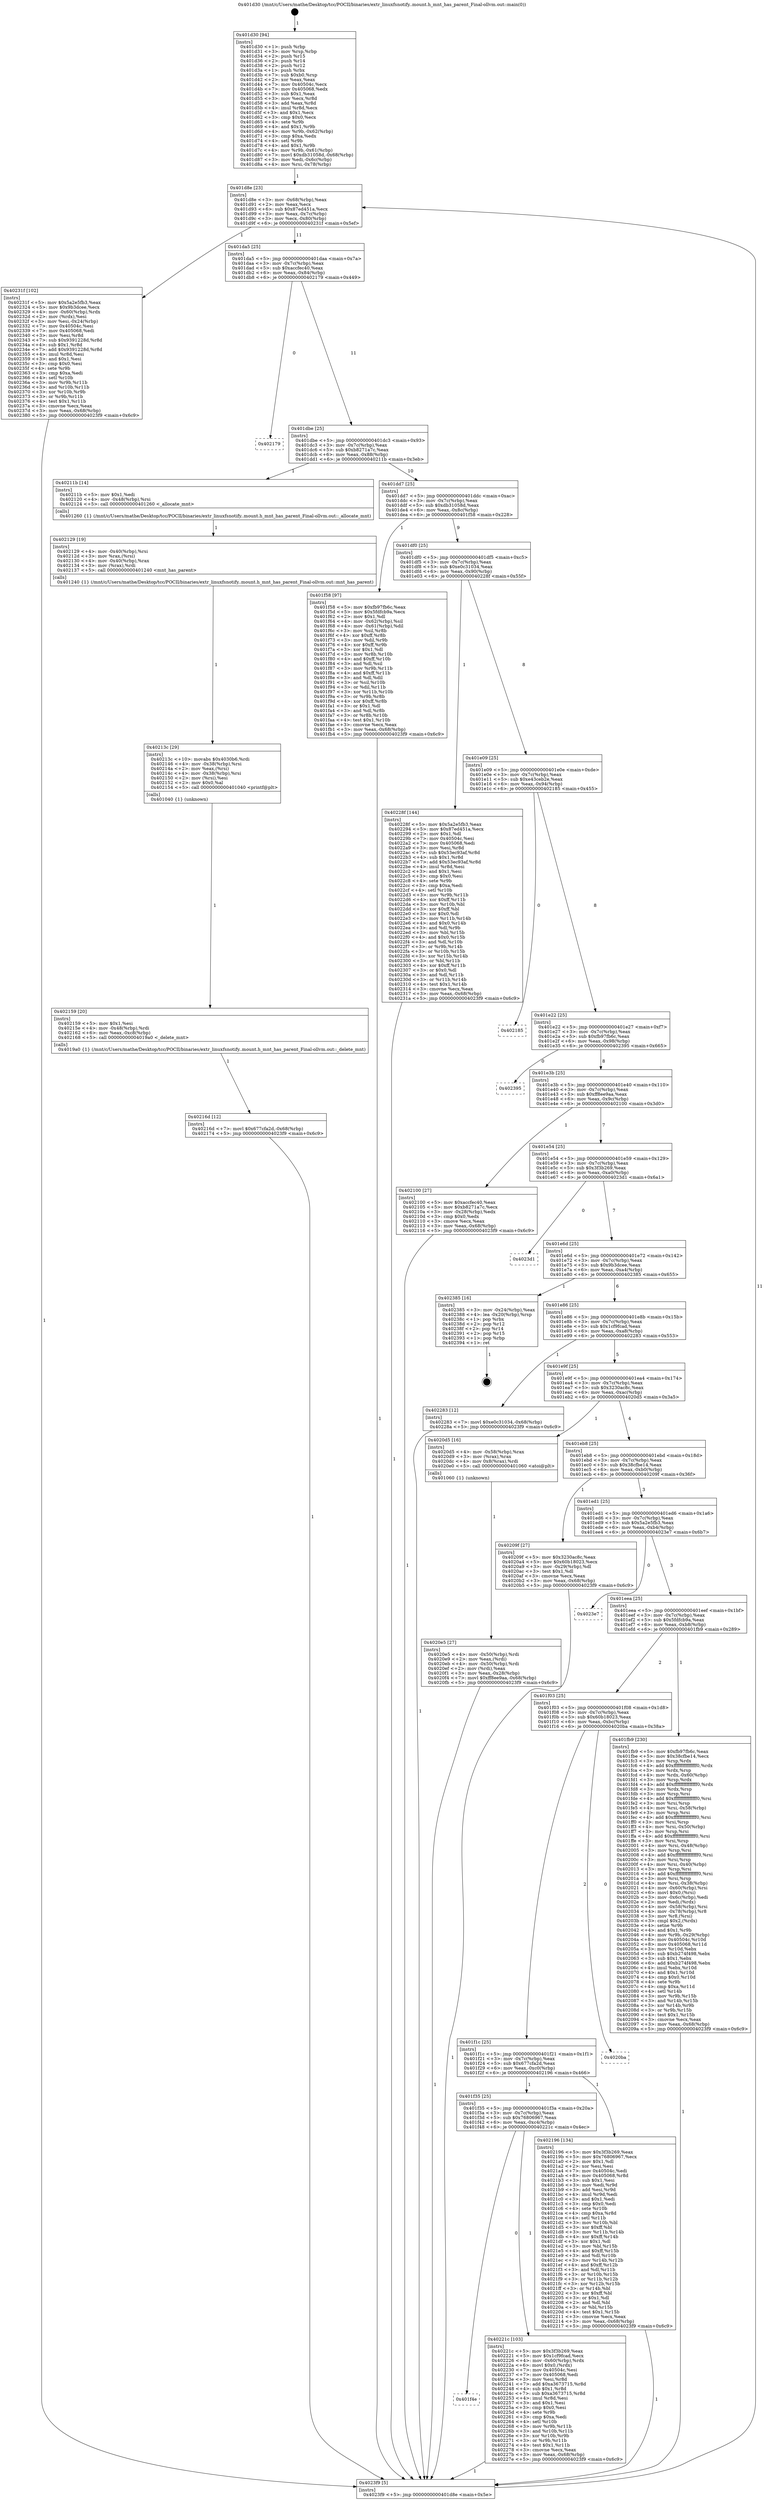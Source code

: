 digraph "0x401d30" {
  label = "0x401d30 (/mnt/c/Users/mathe/Desktop/tcc/POCII/binaries/extr_linuxfsnotify..mount.h_mnt_has_parent_Final-ollvm.out::main(0))"
  labelloc = "t"
  node[shape=record]

  Entry [label="",width=0.3,height=0.3,shape=circle,fillcolor=black,style=filled]
  "0x401d8e" [label="{
     0x401d8e [23]\l
     | [instrs]\l
     &nbsp;&nbsp;0x401d8e \<+3\>: mov -0x68(%rbp),%eax\l
     &nbsp;&nbsp;0x401d91 \<+2\>: mov %eax,%ecx\l
     &nbsp;&nbsp;0x401d93 \<+6\>: sub $0x87ed451a,%ecx\l
     &nbsp;&nbsp;0x401d99 \<+3\>: mov %eax,-0x7c(%rbp)\l
     &nbsp;&nbsp;0x401d9c \<+3\>: mov %ecx,-0x80(%rbp)\l
     &nbsp;&nbsp;0x401d9f \<+6\>: je 000000000040231f \<main+0x5ef\>\l
  }"]
  "0x40231f" [label="{
     0x40231f [102]\l
     | [instrs]\l
     &nbsp;&nbsp;0x40231f \<+5\>: mov $0x5a2e5fb3,%eax\l
     &nbsp;&nbsp;0x402324 \<+5\>: mov $0x9b3dcee,%ecx\l
     &nbsp;&nbsp;0x402329 \<+4\>: mov -0x60(%rbp),%rdx\l
     &nbsp;&nbsp;0x40232d \<+2\>: mov (%rdx),%esi\l
     &nbsp;&nbsp;0x40232f \<+3\>: mov %esi,-0x24(%rbp)\l
     &nbsp;&nbsp;0x402332 \<+7\>: mov 0x40504c,%esi\l
     &nbsp;&nbsp;0x402339 \<+7\>: mov 0x405068,%edi\l
     &nbsp;&nbsp;0x402340 \<+3\>: mov %esi,%r8d\l
     &nbsp;&nbsp;0x402343 \<+7\>: sub $0x9391228d,%r8d\l
     &nbsp;&nbsp;0x40234a \<+4\>: sub $0x1,%r8d\l
     &nbsp;&nbsp;0x40234e \<+7\>: add $0x9391228d,%r8d\l
     &nbsp;&nbsp;0x402355 \<+4\>: imul %r8d,%esi\l
     &nbsp;&nbsp;0x402359 \<+3\>: and $0x1,%esi\l
     &nbsp;&nbsp;0x40235c \<+3\>: cmp $0x0,%esi\l
     &nbsp;&nbsp;0x40235f \<+4\>: sete %r9b\l
     &nbsp;&nbsp;0x402363 \<+3\>: cmp $0xa,%edi\l
     &nbsp;&nbsp;0x402366 \<+4\>: setl %r10b\l
     &nbsp;&nbsp;0x40236a \<+3\>: mov %r9b,%r11b\l
     &nbsp;&nbsp;0x40236d \<+3\>: and %r10b,%r11b\l
     &nbsp;&nbsp;0x402370 \<+3\>: xor %r10b,%r9b\l
     &nbsp;&nbsp;0x402373 \<+3\>: or %r9b,%r11b\l
     &nbsp;&nbsp;0x402376 \<+4\>: test $0x1,%r11b\l
     &nbsp;&nbsp;0x40237a \<+3\>: cmovne %ecx,%eax\l
     &nbsp;&nbsp;0x40237d \<+3\>: mov %eax,-0x68(%rbp)\l
     &nbsp;&nbsp;0x402380 \<+5\>: jmp 00000000004023f9 \<main+0x6c9\>\l
  }"]
  "0x401da5" [label="{
     0x401da5 [25]\l
     | [instrs]\l
     &nbsp;&nbsp;0x401da5 \<+5\>: jmp 0000000000401daa \<main+0x7a\>\l
     &nbsp;&nbsp;0x401daa \<+3\>: mov -0x7c(%rbp),%eax\l
     &nbsp;&nbsp;0x401dad \<+5\>: sub $0xaccfec40,%eax\l
     &nbsp;&nbsp;0x401db2 \<+6\>: mov %eax,-0x84(%rbp)\l
     &nbsp;&nbsp;0x401db8 \<+6\>: je 0000000000402179 \<main+0x449\>\l
  }"]
  Exit [label="",width=0.3,height=0.3,shape=circle,fillcolor=black,style=filled,peripheries=2]
  "0x402179" [label="{
     0x402179\l
  }", style=dashed]
  "0x401dbe" [label="{
     0x401dbe [25]\l
     | [instrs]\l
     &nbsp;&nbsp;0x401dbe \<+5\>: jmp 0000000000401dc3 \<main+0x93\>\l
     &nbsp;&nbsp;0x401dc3 \<+3\>: mov -0x7c(%rbp),%eax\l
     &nbsp;&nbsp;0x401dc6 \<+5\>: sub $0xb8271a7c,%eax\l
     &nbsp;&nbsp;0x401dcb \<+6\>: mov %eax,-0x88(%rbp)\l
     &nbsp;&nbsp;0x401dd1 \<+6\>: je 000000000040211b \<main+0x3eb\>\l
  }"]
  "0x401f4e" [label="{
     0x401f4e\l
  }", style=dashed]
  "0x40211b" [label="{
     0x40211b [14]\l
     | [instrs]\l
     &nbsp;&nbsp;0x40211b \<+5\>: mov $0x1,%edi\l
     &nbsp;&nbsp;0x402120 \<+4\>: mov -0x48(%rbp),%rsi\l
     &nbsp;&nbsp;0x402124 \<+5\>: call 0000000000401260 \<_allocate_mnt\>\l
     | [calls]\l
     &nbsp;&nbsp;0x401260 \{1\} (/mnt/c/Users/mathe/Desktop/tcc/POCII/binaries/extr_linuxfsnotify..mount.h_mnt_has_parent_Final-ollvm.out::_allocate_mnt)\l
  }"]
  "0x401dd7" [label="{
     0x401dd7 [25]\l
     | [instrs]\l
     &nbsp;&nbsp;0x401dd7 \<+5\>: jmp 0000000000401ddc \<main+0xac\>\l
     &nbsp;&nbsp;0x401ddc \<+3\>: mov -0x7c(%rbp),%eax\l
     &nbsp;&nbsp;0x401ddf \<+5\>: sub $0xdb31058d,%eax\l
     &nbsp;&nbsp;0x401de4 \<+6\>: mov %eax,-0x8c(%rbp)\l
     &nbsp;&nbsp;0x401dea \<+6\>: je 0000000000401f58 \<main+0x228\>\l
  }"]
  "0x40221c" [label="{
     0x40221c [103]\l
     | [instrs]\l
     &nbsp;&nbsp;0x40221c \<+5\>: mov $0x3f3b269,%eax\l
     &nbsp;&nbsp;0x402221 \<+5\>: mov $0x1cf9fcad,%ecx\l
     &nbsp;&nbsp;0x402226 \<+4\>: mov -0x60(%rbp),%rdx\l
     &nbsp;&nbsp;0x40222a \<+6\>: movl $0x0,(%rdx)\l
     &nbsp;&nbsp;0x402230 \<+7\>: mov 0x40504c,%esi\l
     &nbsp;&nbsp;0x402237 \<+7\>: mov 0x405068,%edi\l
     &nbsp;&nbsp;0x40223e \<+3\>: mov %esi,%r8d\l
     &nbsp;&nbsp;0x402241 \<+7\>: add $0xa3673715,%r8d\l
     &nbsp;&nbsp;0x402248 \<+4\>: sub $0x1,%r8d\l
     &nbsp;&nbsp;0x40224c \<+7\>: sub $0xa3673715,%r8d\l
     &nbsp;&nbsp;0x402253 \<+4\>: imul %r8d,%esi\l
     &nbsp;&nbsp;0x402257 \<+3\>: and $0x1,%esi\l
     &nbsp;&nbsp;0x40225a \<+3\>: cmp $0x0,%esi\l
     &nbsp;&nbsp;0x40225d \<+4\>: sete %r9b\l
     &nbsp;&nbsp;0x402261 \<+3\>: cmp $0xa,%edi\l
     &nbsp;&nbsp;0x402264 \<+4\>: setl %r10b\l
     &nbsp;&nbsp;0x402268 \<+3\>: mov %r9b,%r11b\l
     &nbsp;&nbsp;0x40226b \<+3\>: and %r10b,%r11b\l
     &nbsp;&nbsp;0x40226e \<+3\>: xor %r10b,%r9b\l
     &nbsp;&nbsp;0x402271 \<+3\>: or %r9b,%r11b\l
     &nbsp;&nbsp;0x402274 \<+4\>: test $0x1,%r11b\l
     &nbsp;&nbsp;0x402278 \<+3\>: cmovne %ecx,%eax\l
     &nbsp;&nbsp;0x40227b \<+3\>: mov %eax,-0x68(%rbp)\l
     &nbsp;&nbsp;0x40227e \<+5\>: jmp 00000000004023f9 \<main+0x6c9\>\l
  }"]
  "0x401f58" [label="{
     0x401f58 [97]\l
     | [instrs]\l
     &nbsp;&nbsp;0x401f58 \<+5\>: mov $0xfb97fb6c,%eax\l
     &nbsp;&nbsp;0x401f5d \<+5\>: mov $0x5fdfcb9a,%ecx\l
     &nbsp;&nbsp;0x401f62 \<+2\>: mov $0x1,%dl\l
     &nbsp;&nbsp;0x401f64 \<+4\>: mov -0x62(%rbp),%sil\l
     &nbsp;&nbsp;0x401f68 \<+4\>: mov -0x61(%rbp),%dil\l
     &nbsp;&nbsp;0x401f6c \<+3\>: mov %sil,%r8b\l
     &nbsp;&nbsp;0x401f6f \<+4\>: xor $0xff,%r8b\l
     &nbsp;&nbsp;0x401f73 \<+3\>: mov %dil,%r9b\l
     &nbsp;&nbsp;0x401f76 \<+4\>: xor $0xff,%r9b\l
     &nbsp;&nbsp;0x401f7a \<+3\>: xor $0x1,%dl\l
     &nbsp;&nbsp;0x401f7d \<+3\>: mov %r8b,%r10b\l
     &nbsp;&nbsp;0x401f80 \<+4\>: and $0xff,%r10b\l
     &nbsp;&nbsp;0x401f84 \<+3\>: and %dl,%sil\l
     &nbsp;&nbsp;0x401f87 \<+3\>: mov %r9b,%r11b\l
     &nbsp;&nbsp;0x401f8a \<+4\>: and $0xff,%r11b\l
     &nbsp;&nbsp;0x401f8e \<+3\>: and %dl,%dil\l
     &nbsp;&nbsp;0x401f91 \<+3\>: or %sil,%r10b\l
     &nbsp;&nbsp;0x401f94 \<+3\>: or %dil,%r11b\l
     &nbsp;&nbsp;0x401f97 \<+3\>: xor %r11b,%r10b\l
     &nbsp;&nbsp;0x401f9a \<+3\>: or %r9b,%r8b\l
     &nbsp;&nbsp;0x401f9d \<+4\>: xor $0xff,%r8b\l
     &nbsp;&nbsp;0x401fa1 \<+3\>: or $0x1,%dl\l
     &nbsp;&nbsp;0x401fa4 \<+3\>: and %dl,%r8b\l
     &nbsp;&nbsp;0x401fa7 \<+3\>: or %r8b,%r10b\l
     &nbsp;&nbsp;0x401faa \<+4\>: test $0x1,%r10b\l
     &nbsp;&nbsp;0x401fae \<+3\>: cmovne %ecx,%eax\l
     &nbsp;&nbsp;0x401fb1 \<+3\>: mov %eax,-0x68(%rbp)\l
     &nbsp;&nbsp;0x401fb4 \<+5\>: jmp 00000000004023f9 \<main+0x6c9\>\l
  }"]
  "0x401df0" [label="{
     0x401df0 [25]\l
     | [instrs]\l
     &nbsp;&nbsp;0x401df0 \<+5\>: jmp 0000000000401df5 \<main+0xc5\>\l
     &nbsp;&nbsp;0x401df5 \<+3\>: mov -0x7c(%rbp),%eax\l
     &nbsp;&nbsp;0x401df8 \<+5\>: sub $0xe0c31034,%eax\l
     &nbsp;&nbsp;0x401dfd \<+6\>: mov %eax,-0x90(%rbp)\l
     &nbsp;&nbsp;0x401e03 \<+6\>: je 000000000040228f \<main+0x55f\>\l
  }"]
  "0x4023f9" [label="{
     0x4023f9 [5]\l
     | [instrs]\l
     &nbsp;&nbsp;0x4023f9 \<+5\>: jmp 0000000000401d8e \<main+0x5e\>\l
  }"]
  "0x401d30" [label="{
     0x401d30 [94]\l
     | [instrs]\l
     &nbsp;&nbsp;0x401d30 \<+1\>: push %rbp\l
     &nbsp;&nbsp;0x401d31 \<+3\>: mov %rsp,%rbp\l
     &nbsp;&nbsp;0x401d34 \<+2\>: push %r15\l
     &nbsp;&nbsp;0x401d36 \<+2\>: push %r14\l
     &nbsp;&nbsp;0x401d38 \<+2\>: push %r12\l
     &nbsp;&nbsp;0x401d3a \<+1\>: push %rbx\l
     &nbsp;&nbsp;0x401d3b \<+7\>: sub $0xb0,%rsp\l
     &nbsp;&nbsp;0x401d42 \<+2\>: xor %eax,%eax\l
     &nbsp;&nbsp;0x401d44 \<+7\>: mov 0x40504c,%ecx\l
     &nbsp;&nbsp;0x401d4b \<+7\>: mov 0x405068,%edx\l
     &nbsp;&nbsp;0x401d52 \<+3\>: sub $0x1,%eax\l
     &nbsp;&nbsp;0x401d55 \<+3\>: mov %ecx,%r8d\l
     &nbsp;&nbsp;0x401d58 \<+3\>: add %eax,%r8d\l
     &nbsp;&nbsp;0x401d5b \<+4\>: imul %r8d,%ecx\l
     &nbsp;&nbsp;0x401d5f \<+3\>: and $0x1,%ecx\l
     &nbsp;&nbsp;0x401d62 \<+3\>: cmp $0x0,%ecx\l
     &nbsp;&nbsp;0x401d65 \<+4\>: sete %r9b\l
     &nbsp;&nbsp;0x401d69 \<+4\>: and $0x1,%r9b\l
     &nbsp;&nbsp;0x401d6d \<+4\>: mov %r9b,-0x62(%rbp)\l
     &nbsp;&nbsp;0x401d71 \<+3\>: cmp $0xa,%edx\l
     &nbsp;&nbsp;0x401d74 \<+4\>: setl %r9b\l
     &nbsp;&nbsp;0x401d78 \<+4\>: and $0x1,%r9b\l
     &nbsp;&nbsp;0x401d7c \<+4\>: mov %r9b,-0x61(%rbp)\l
     &nbsp;&nbsp;0x401d80 \<+7\>: movl $0xdb31058d,-0x68(%rbp)\l
     &nbsp;&nbsp;0x401d87 \<+3\>: mov %edi,-0x6c(%rbp)\l
     &nbsp;&nbsp;0x401d8a \<+4\>: mov %rsi,-0x78(%rbp)\l
  }"]
  "0x401f35" [label="{
     0x401f35 [25]\l
     | [instrs]\l
     &nbsp;&nbsp;0x401f35 \<+5\>: jmp 0000000000401f3a \<main+0x20a\>\l
     &nbsp;&nbsp;0x401f3a \<+3\>: mov -0x7c(%rbp),%eax\l
     &nbsp;&nbsp;0x401f3d \<+5\>: sub $0x76806967,%eax\l
     &nbsp;&nbsp;0x401f42 \<+6\>: mov %eax,-0xc4(%rbp)\l
     &nbsp;&nbsp;0x401f48 \<+6\>: je 000000000040221c \<main+0x4ec\>\l
  }"]
  "0x40228f" [label="{
     0x40228f [144]\l
     | [instrs]\l
     &nbsp;&nbsp;0x40228f \<+5\>: mov $0x5a2e5fb3,%eax\l
     &nbsp;&nbsp;0x402294 \<+5\>: mov $0x87ed451a,%ecx\l
     &nbsp;&nbsp;0x402299 \<+2\>: mov $0x1,%dl\l
     &nbsp;&nbsp;0x40229b \<+7\>: mov 0x40504c,%esi\l
     &nbsp;&nbsp;0x4022a2 \<+7\>: mov 0x405068,%edi\l
     &nbsp;&nbsp;0x4022a9 \<+3\>: mov %esi,%r8d\l
     &nbsp;&nbsp;0x4022ac \<+7\>: sub $0x53ec93af,%r8d\l
     &nbsp;&nbsp;0x4022b3 \<+4\>: sub $0x1,%r8d\l
     &nbsp;&nbsp;0x4022b7 \<+7\>: add $0x53ec93af,%r8d\l
     &nbsp;&nbsp;0x4022be \<+4\>: imul %r8d,%esi\l
     &nbsp;&nbsp;0x4022c2 \<+3\>: and $0x1,%esi\l
     &nbsp;&nbsp;0x4022c5 \<+3\>: cmp $0x0,%esi\l
     &nbsp;&nbsp;0x4022c8 \<+4\>: sete %r9b\l
     &nbsp;&nbsp;0x4022cc \<+3\>: cmp $0xa,%edi\l
     &nbsp;&nbsp;0x4022cf \<+4\>: setl %r10b\l
     &nbsp;&nbsp;0x4022d3 \<+3\>: mov %r9b,%r11b\l
     &nbsp;&nbsp;0x4022d6 \<+4\>: xor $0xff,%r11b\l
     &nbsp;&nbsp;0x4022da \<+3\>: mov %r10b,%bl\l
     &nbsp;&nbsp;0x4022dd \<+3\>: xor $0xff,%bl\l
     &nbsp;&nbsp;0x4022e0 \<+3\>: xor $0x0,%dl\l
     &nbsp;&nbsp;0x4022e3 \<+3\>: mov %r11b,%r14b\l
     &nbsp;&nbsp;0x4022e6 \<+4\>: and $0x0,%r14b\l
     &nbsp;&nbsp;0x4022ea \<+3\>: and %dl,%r9b\l
     &nbsp;&nbsp;0x4022ed \<+3\>: mov %bl,%r15b\l
     &nbsp;&nbsp;0x4022f0 \<+4\>: and $0x0,%r15b\l
     &nbsp;&nbsp;0x4022f4 \<+3\>: and %dl,%r10b\l
     &nbsp;&nbsp;0x4022f7 \<+3\>: or %r9b,%r14b\l
     &nbsp;&nbsp;0x4022fa \<+3\>: or %r10b,%r15b\l
     &nbsp;&nbsp;0x4022fd \<+3\>: xor %r15b,%r14b\l
     &nbsp;&nbsp;0x402300 \<+3\>: or %bl,%r11b\l
     &nbsp;&nbsp;0x402303 \<+4\>: xor $0xff,%r11b\l
     &nbsp;&nbsp;0x402307 \<+3\>: or $0x0,%dl\l
     &nbsp;&nbsp;0x40230a \<+3\>: and %dl,%r11b\l
     &nbsp;&nbsp;0x40230d \<+3\>: or %r11b,%r14b\l
     &nbsp;&nbsp;0x402310 \<+4\>: test $0x1,%r14b\l
     &nbsp;&nbsp;0x402314 \<+3\>: cmovne %ecx,%eax\l
     &nbsp;&nbsp;0x402317 \<+3\>: mov %eax,-0x68(%rbp)\l
     &nbsp;&nbsp;0x40231a \<+5\>: jmp 00000000004023f9 \<main+0x6c9\>\l
  }"]
  "0x401e09" [label="{
     0x401e09 [25]\l
     | [instrs]\l
     &nbsp;&nbsp;0x401e09 \<+5\>: jmp 0000000000401e0e \<main+0xde\>\l
     &nbsp;&nbsp;0x401e0e \<+3\>: mov -0x7c(%rbp),%eax\l
     &nbsp;&nbsp;0x401e11 \<+5\>: sub $0xe43ceb2e,%eax\l
     &nbsp;&nbsp;0x401e16 \<+6\>: mov %eax,-0x94(%rbp)\l
     &nbsp;&nbsp;0x401e1c \<+6\>: je 0000000000402185 \<main+0x455\>\l
  }"]
  "0x402196" [label="{
     0x402196 [134]\l
     | [instrs]\l
     &nbsp;&nbsp;0x402196 \<+5\>: mov $0x3f3b269,%eax\l
     &nbsp;&nbsp;0x40219b \<+5\>: mov $0x76806967,%ecx\l
     &nbsp;&nbsp;0x4021a0 \<+2\>: mov $0x1,%dl\l
     &nbsp;&nbsp;0x4021a2 \<+2\>: xor %esi,%esi\l
     &nbsp;&nbsp;0x4021a4 \<+7\>: mov 0x40504c,%edi\l
     &nbsp;&nbsp;0x4021ab \<+8\>: mov 0x405068,%r8d\l
     &nbsp;&nbsp;0x4021b3 \<+3\>: sub $0x1,%esi\l
     &nbsp;&nbsp;0x4021b6 \<+3\>: mov %edi,%r9d\l
     &nbsp;&nbsp;0x4021b9 \<+3\>: add %esi,%r9d\l
     &nbsp;&nbsp;0x4021bc \<+4\>: imul %r9d,%edi\l
     &nbsp;&nbsp;0x4021c0 \<+3\>: and $0x1,%edi\l
     &nbsp;&nbsp;0x4021c3 \<+3\>: cmp $0x0,%edi\l
     &nbsp;&nbsp;0x4021c6 \<+4\>: sete %r10b\l
     &nbsp;&nbsp;0x4021ca \<+4\>: cmp $0xa,%r8d\l
     &nbsp;&nbsp;0x4021ce \<+4\>: setl %r11b\l
     &nbsp;&nbsp;0x4021d2 \<+3\>: mov %r10b,%bl\l
     &nbsp;&nbsp;0x4021d5 \<+3\>: xor $0xff,%bl\l
     &nbsp;&nbsp;0x4021d8 \<+3\>: mov %r11b,%r14b\l
     &nbsp;&nbsp;0x4021db \<+4\>: xor $0xff,%r14b\l
     &nbsp;&nbsp;0x4021df \<+3\>: xor $0x1,%dl\l
     &nbsp;&nbsp;0x4021e2 \<+3\>: mov %bl,%r15b\l
     &nbsp;&nbsp;0x4021e5 \<+4\>: and $0xff,%r15b\l
     &nbsp;&nbsp;0x4021e9 \<+3\>: and %dl,%r10b\l
     &nbsp;&nbsp;0x4021ec \<+3\>: mov %r14b,%r12b\l
     &nbsp;&nbsp;0x4021ef \<+4\>: and $0xff,%r12b\l
     &nbsp;&nbsp;0x4021f3 \<+3\>: and %dl,%r11b\l
     &nbsp;&nbsp;0x4021f6 \<+3\>: or %r10b,%r15b\l
     &nbsp;&nbsp;0x4021f9 \<+3\>: or %r11b,%r12b\l
     &nbsp;&nbsp;0x4021fc \<+3\>: xor %r12b,%r15b\l
     &nbsp;&nbsp;0x4021ff \<+3\>: or %r14b,%bl\l
     &nbsp;&nbsp;0x402202 \<+3\>: xor $0xff,%bl\l
     &nbsp;&nbsp;0x402205 \<+3\>: or $0x1,%dl\l
     &nbsp;&nbsp;0x402208 \<+2\>: and %dl,%bl\l
     &nbsp;&nbsp;0x40220a \<+3\>: or %bl,%r15b\l
     &nbsp;&nbsp;0x40220d \<+4\>: test $0x1,%r15b\l
     &nbsp;&nbsp;0x402211 \<+3\>: cmovne %ecx,%eax\l
     &nbsp;&nbsp;0x402214 \<+3\>: mov %eax,-0x68(%rbp)\l
     &nbsp;&nbsp;0x402217 \<+5\>: jmp 00000000004023f9 \<main+0x6c9\>\l
  }"]
  "0x402185" [label="{
     0x402185\l
  }", style=dashed]
  "0x401e22" [label="{
     0x401e22 [25]\l
     | [instrs]\l
     &nbsp;&nbsp;0x401e22 \<+5\>: jmp 0000000000401e27 \<main+0xf7\>\l
     &nbsp;&nbsp;0x401e27 \<+3\>: mov -0x7c(%rbp),%eax\l
     &nbsp;&nbsp;0x401e2a \<+5\>: sub $0xfb97fb6c,%eax\l
     &nbsp;&nbsp;0x401e2f \<+6\>: mov %eax,-0x98(%rbp)\l
     &nbsp;&nbsp;0x401e35 \<+6\>: je 0000000000402395 \<main+0x665\>\l
  }"]
  "0x401f1c" [label="{
     0x401f1c [25]\l
     | [instrs]\l
     &nbsp;&nbsp;0x401f1c \<+5\>: jmp 0000000000401f21 \<main+0x1f1\>\l
     &nbsp;&nbsp;0x401f21 \<+3\>: mov -0x7c(%rbp),%eax\l
     &nbsp;&nbsp;0x401f24 \<+5\>: sub $0x677cfa2d,%eax\l
     &nbsp;&nbsp;0x401f29 \<+6\>: mov %eax,-0xc0(%rbp)\l
     &nbsp;&nbsp;0x401f2f \<+6\>: je 0000000000402196 \<main+0x466\>\l
  }"]
  "0x402395" [label="{
     0x402395\l
  }", style=dashed]
  "0x401e3b" [label="{
     0x401e3b [25]\l
     | [instrs]\l
     &nbsp;&nbsp;0x401e3b \<+5\>: jmp 0000000000401e40 \<main+0x110\>\l
     &nbsp;&nbsp;0x401e40 \<+3\>: mov -0x7c(%rbp),%eax\l
     &nbsp;&nbsp;0x401e43 \<+5\>: sub $0xff8ee9aa,%eax\l
     &nbsp;&nbsp;0x401e48 \<+6\>: mov %eax,-0x9c(%rbp)\l
     &nbsp;&nbsp;0x401e4e \<+6\>: je 0000000000402100 \<main+0x3d0\>\l
  }"]
  "0x4020ba" [label="{
     0x4020ba\l
  }", style=dashed]
  "0x402100" [label="{
     0x402100 [27]\l
     | [instrs]\l
     &nbsp;&nbsp;0x402100 \<+5\>: mov $0xaccfec40,%eax\l
     &nbsp;&nbsp;0x402105 \<+5\>: mov $0xb8271a7c,%ecx\l
     &nbsp;&nbsp;0x40210a \<+3\>: mov -0x28(%rbp),%edx\l
     &nbsp;&nbsp;0x40210d \<+3\>: cmp $0x0,%edx\l
     &nbsp;&nbsp;0x402110 \<+3\>: cmove %ecx,%eax\l
     &nbsp;&nbsp;0x402113 \<+3\>: mov %eax,-0x68(%rbp)\l
     &nbsp;&nbsp;0x402116 \<+5\>: jmp 00000000004023f9 \<main+0x6c9\>\l
  }"]
  "0x401e54" [label="{
     0x401e54 [25]\l
     | [instrs]\l
     &nbsp;&nbsp;0x401e54 \<+5\>: jmp 0000000000401e59 \<main+0x129\>\l
     &nbsp;&nbsp;0x401e59 \<+3\>: mov -0x7c(%rbp),%eax\l
     &nbsp;&nbsp;0x401e5c \<+5\>: sub $0x3f3b269,%eax\l
     &nbsp;&nbsp;0x401e61 \<+6\>: mov %eax,-0xa0(%rbp)\l
     &nbsp;&nbsp;0x401e67 \<+6\>: je 00000000004023d1 \<main+0x6a1\>\l
  }"]
  "0x40216d" [label="{
     0x40216d [12]\l
     | [instrs]\l
     &nbsp;&nbsp;0x40216d \<+7\>: movl $0x677cfa2d,-0x68(%rbp)\l
     &nbsp;&nbsp;0x402174 \<+5\>: jmp 00000000004023f9 \<main+0x6c9\>\l
  }"]
  "0x4023d1" [label="{
     0x4023d1\l
  }", style=dashed]
  "0x401e6d" [label="{
     0x401e6d [25]\l
     | [instrs]\l
     &nbsp;&nbsp;0x401e6d \<+5\>: jmp 0000000000401e72 \<main+0x142\>\l
     &nbsp;&nbsp;0x401e72 \<+3\>: mov -0x7c(%rbp),%eax\l
     &nbsp;&nbsp;0x401e75 \<+5\>: sub $0x9b3dcee,%eax\l
     &nbsp;&nbsp;0x401e7a \<+6\>: mov %eax,-0xa4(%rbp)\l
     &nbsp;&nbsp;0x401e80 \<+6\>: je 0000000000402385 \<main+0x655\>\l
  }"]
  "0x402159" [label="{
     0x402159 [20]\l
     | [instrs]\l
     &nbsp;&nbsp;0x402159 \<+5\>: mov $0x1,%esi\l
     &nbsp;&nbsp;0x40215e \<+4\>: mov -0x48(%rbp),%rdi\l
     &nbsp;&nbsp;0x402162 \<+6\>: mov %eax,-0xc8(%rbp)\l
     &nbsp;&nbsp;0x402168 \<+5\>: call 00000000004019a0 \<_delete_mnt\>\l
     | [calls]\l
     &nbsp;&nbsp;0x4019a0 \{1\} (/mnt/c/Users/mathe/Desktop/tcc/POCII/binaries/extr_linuxfsnotify..mount.h_mnt_has_parent_Final-ollvm.out::_delete_mnt)\l
  }"]
  "0x402385" [label="{
     0x402385 [16]\l
     | [instrs]\l
     &nbsp;&nbsp;0x402385 \<+3\>: mov -0x24(%rbp),%eax\l
     &nbsp;&nbsp;0x402388 \<+4\>: lea -0x20(%rbp),%rsp\l
     &nbsp;&nbsp;0x40238c \<+1\>: pop %rbx\l
     &nbsp;&nbsp;0x40238d \<+2\>: pop %r12\l
     &nbsp;&nbsp;0x40238f \<+2\>: pop %r14\l
     &nbsp;&nbsp;0x402391 \<+2\>: pop %r15\l
     &nbsp;&nbsp;0x402393 \<+1\>: pop %rbp\l
     &nbsp;&nbsp;0x402394 \<+1\>: ret\l
  }"]
  "0x401e86" [label="{
     0x401e86 [25]\l
     | [instrs]\l
     &nbsp;&nbsp;0x401e86 \<+5\>: jmp 0000000000401e8b \<main+0x15b\>\l
     &nbsp;&nbsp;0x401e8b \<+3\>: mov -0x7c(%rbp),%eax\l
     &nbsp;&nbsp;0x401e8e \<+5\>: sub $0x1cf9fcad,%eax\l
     &nbsp;&nbsp;0x401e93 \<+6\>: mov %eax,-0xa8(%rbp)\l
     &nbsp;&nbsp;0x401e99 \<+6\>: je 0000000000402283 \<main+0x553\>\l
  }"]
  "0x40213c" [label="{
     0x40213c [29]\l
     | [instrs]\l
     &nbsp;&nbsp;0x40213c \<+10\>: movabs $0x4030b6,%rdi\l
     &nbsp;&nbsp;0x402146 \<+4\>: mov -0x38(%rbp),%rsi\l
     &nbsp;&nbsp;0x40214a \<+2\>: mov %eax,(%rsi)\l
     &nbsp;&nbsp;0x40214c \<+4\>: mov -0x38(%rbp),%rsi\l
     &nbsp;&nbsp;0x402150 \<+2\>: mov (%rsi),%esi\l
     &nbsp;&nbsp;0x402152 \<+2\>: mov $0x0,%al\l
     &nbsp;&nbsp;0x402154 \<+5\>: call 0000000000401040 \<printf@plt\>\l
     | [calls]\l
     &nbsp;&nbsp;0x401040 \{1\} (unknown)\l
  }"]
  "0x402283" [label="{
     0x402283 [12]\l
     | [instrs]\l
     &nbsp;&nbsp;0x402283 \<+7\>: movl $0xe0c31034,-0x68(%rbp)\l
     &nbsp;&nbsp;0x40228a \<+5\>: jmp 00000000004023f9 \<main+0x6c9\>\l
  }"]
  "0x401e9f" [label="{
     0x401e9f [25]\l
     | [instrs]\l
     &nbsp;&nbsp;0x401e9f \<+5\>: jmp 0000000000401ea4 \<main+0x174\>\l
     &nbsp;&nbsp;0x401ea4 \<+3\>: mov -0x7c(%rbp),%eax\l
     &nbsp;&nbsp;0x401ea7 \<+5\>: sub $0x3230ac8c,%eax\l
     &nbsp;&nbsp;0x401eac \<+6\>: mov %eax,-0xac(%rbp)\l
     &nbsp;&nbsp;0x401eb2 \<+6\>: je 00000000004020d5 \<main+0x3a5\>\l
  }"]
  "0x402129" [label="{
     0x402129 [19]\l
     | [instrs]\l
     &nbsp;&nbsp;0x402129 \<+4\>: mov -0x40(%rbp),%rsi\l
     &nbsp;&nbsp;0x40212d \<+3\>: mov %rax,(%rsi)\l
     &nbsp;&nbsp;0x402130 \<+4\>: mov -0x40(%rbp),%rax\l
     &nbsp;&nbsp;0x402134 \<+3\>: mov (%rax),%rdi\l
     &nbsp;&nbsp;0x402137 \<+5\>: call 0000000000401240 \<mnt_has_parent\>\l
     | [calls]\l
     &nbsp;&nbsp;0x401240 \{1\} (/mnt/c/Users/mathe/Desktop/tcc/POCII/binaries/extr_linuxfsnotify..mount.h_mnt_has_parent_Final-ollvm.out::mnt_has_parent)\l
  }"]
  "0x4020d5" [label="{
     0x4020d5 [16]\l
     | [instrs]\l
     &nbsp;&nbsp;0x4020d5 \<+4\>: mov -0x58(%rbp),%rax\l
     &nbsp;&nbsp;0x4020d9 \<+3\>: mov (%rax),%rax\l
     &nbsp;&nbsp;0x4020dc \<+4\>: mov 0x8(%rax),%rdi\l
     &nbsp;&nbsp;0x4020e0 \<+5\>: call 0000000000401060 \<atoi@plt\>\l
     | [calls]\l
     &nbsp;&nbsp;0x401060 \{1\} (unknown)\l
  }"]
  "0x401eb8" [label="{
     0x401eb8 [25]\l
     | [instrs]\l
     &nbsp;&nbsp;0x401eb8 \<+5\>: jmp 0000000000401ebd \<main+0x18d\>\l
     &nbsp;&nbsp;0x401ebd \<+3\>: mov -0x7c(%rbp),%eax\l
     &nbsp;&nbsp;0x401ec0 \<+5\>: sub $0x38cfbe14,%eax\l
     &nbsp;&nbsp;0x401ec5 \<+6\>: mov %eax,-0xb0(%rbp)\l
     &nbsp;&nbsp;0x401ecb \<+6\>: je 000000000040209f \<main+0x36f\>\l
  }"]
  "0x4020e5" [label="{
     0x4020e5 [27]\l
     | [instrs]\l
     &nbsp;&nbsp;0x4020e5 \<+4\>: mov -0x50(%rbp),%rdi\l
     &nbsp;&nbsp;0x4020e9 \<+2\>: mov %eax,(%rdi)\l
     &nbsp;&nbsp;0x4020eb \<+4\>: mov -0x50(%rbp),%rdi\l
     &nbsp;&nbsp;0x4020ef \<+2\>: mov (%rdi),%eax\l
     &nbsp;&nbsp;0x4020f1 \<+3\>: mov %eax,-0x28(%rbp)\l
     &nbsp;&nbsp;0x4020f4 \<+7\>: movl $0xff8ee9aa,-0x68(%rbp)\l
     &nbsp;&nbsp;0x4020fb \<+5\>: jmp 00000000004023f9 \<main+0x6c9\>\l
  }"]
  "0x40209f" [label="{
     0x40209f [27]\l
     | [instrs]\l
     &nbsp;&nbsp;0x40209f \<+5\>: mov $0x3230ac8c,%eax\l
     &nbsp;&nbsp;0x4020a4 \<+5\>: mov $0x60b18023,%ecx\l
     &nbsp;&nbsp;0x4020a9 \<+3\>: mov -0x29(%rbp),%dl\l
     &nbsp;&nbsp;0x4020ac \<+3\>: test $0x1,%dl\l
     &nbsp;&nbsp;0x4020af \<+3\>: cmovne %ecx,%eax\l
     &nbsp;&nbsp;0x4020b2 \<+3\>: mov %eax,-0x68(%rbp)\l
     &nbsp;&nbsp;0x4020b5 \<+5\>: jmp 00000000004023f9 \<main+0x6c9\>\l
  }"]
  "0x401ed1" [label="{
     0x401ed1 [25]\l
     | [instrs]\l
     &nbsp;&nbsp;0x401ed1 \<+5\>: jmp 0000000000401ed6 \<main+0x1a6\>\l
     &nbsp;&nbsp;0x401ed6 \<+3\>: mov -0x7c(%rbp),%eax\l
     &nbsp;&nbsp;0x401ed9 \<+5\>: sub $0x5a2e5fb3,%eax\l
     &nbsp;&nbsp;0x401ede \<+6\>: mov %eax,-0xb4(%rbp)\l
     &nbsp;&nbsp;0x401ee4 \<+6\>: je 00000000004023e7 \<main+0x6b7\>\l
  }"]
  "0x401f03" [label="{
     0x401f03 [25]\l
     | [instrs]\l
     &nbsp;&nbsp;0x401f03 \<+5\>: jmp 0000000000401f08 \<main+0x1d8\>\l
     &nbsp;&nbsp;0x401f08 \<+3\>: mov -0x7c(%rbp),%eax\l
     &nbsp;&nbsp;0x401f0b \<+5\>: sub $0x60b18023,%eax\l
     &nbsp;&nbsp;0x401f10 \<+6\>: mov %eax,-0xbc(%rbp)\l
     &nbsp;&nbsp;0x401f16 \<+6\>: je 00000000004020ba \<main+0x38a\>\l
  }"]
  "0x4023e7" [label="{
     0x4023e7\l
  }", style=dashed]
  "0x401eea" [label="{
     0x401eea [25]\l
     | [instrs]\l
     &nbsp;&nbsp;0x401eea \<+5\>: jmp 0000000000401eef \<main+0x1bf\>\l
     &nbsp;&nbsp;0x401eef \<+3\>: mov -0x7c(%rbp),%eax\l
     &nbsp;&nbsp;0x401ef2 \<+5\>: sub $0x5fdfcb9a,%eax\l
     &nbsp;&nbsp;0x401ef7 \<+6\>: mov %eax,-0xb8(%rbp)\l
     &nbsp;&nbsp;0x401efd \<+6\>: je 0000000000401fb9 \<main+0x289\>\l
  }"]
  "0x401fb9" [label="{
     0x401fb9 [230]\l
     | [instrs]\l
     &nbsp;&nbsp;0x401fb9 \<+5\>: mov $0xfb97fb6c,%eax\l
     &nbsp;&nbsp;0x401fbe \<+5\>: mov $0x38cfbe14,%ecx\l
     &nbsp;&nbsp;0x401fc3 \<+3\>: mov %rsp,%rdx\l
     &nbsp;&nbsp;0x401fc6 \<+4\>: add $0xfffffffffffffff0,%rdx\l
     &nbsp;&nbsp;0x401fca \<+3\>: mov %rdx,%rsp\l
     &nbsp;&nbsp;0x401fcd \<+4\>: mov %rdx,-0x60(%rbp)\l
     &nbsp;&nbsp;0x401fd1 \<+3\>: mov %rsp,%rdx\l
     &nbsp;&nbsp;0x401fd4 \<+4\>: add $0xfffffffffffffff0,%rdx\l
     &nbsp;&nbsp;0x401fd8 \<+3\>: mov %rdx,%rsp\l
     &nbsp;&nbsp;0x401fdb \<+3\>: mov %rsp,%rsi\l
     &nbsp;&nbsp;0x401fde \<+4\>: add $0xfffffffffffffff0,%rsi\l
     &nbsp;&nbsp;0x401fe2 \<+3\>: mov %rsi,%rsp\l
     &nbsp;&nbsp;0x401fe5 \<+4\>: mov %rsi,-0x58(%rbp)\l
     &nbsp;&nbsp;0x401fe9 \<+3\>: mov %rsp,%rsi\l
     &nbsp;&nbsp;0x401fec \<+4\>: add $0xfffffffffffffff0,%rsi\l
     &nbsp;&nbsp;0x401ff0 \<+3\>: mov %rsi,%rsp\l
     &nbsp;&nbsp;0x401ff3 \<+4\>: mov %rsi,-0x50(%rbp)\l
     &nbsp;&nbsp;0x401ff7 \<+3\>: mov %rsp,%rsi\l
     &nbsp;&nbsp;0x401ffa \<+4\>: add $0xfffffffffffffff0,%rsi\l
     &nbsp;&nbsp;0x401ffe \<+3\>: mov %rsi,%rsp\l
     &nbsp;&nbsp;0x402001 \<+4\>: mov %rsi,-0x48(%rbp)\l
     &nbsp;&nbsp;0x402005 \<+3\>: mov %rsp,%rsi\l
     &nbsp;&nbsp;0x402008 \<+4\>: add $0xfffffffffffffff0,%rsi\l
     &nbsp;&nbsp;0x40200c \<+3\>: mov %rsi,%rsp\l
     &nbsp;&nbsp;0x40200f \<+4\>: mov %rsi,-0x40(%rbp)\l
     &nbsp;&nbsp;0x402013 \<+3\>: mov %rsp,%rsi\l
     &nbsp;&nbsp;0x402016 \<+4\>: add $0xfffffffffffffff0,%rsi\l
     &nbsp;&nbsp;0x40201a \<+3\>: mov %rsi,%rsp\l
     &nbsp;&nbsp;0x40201d \<+4\>: mov %rsi,-0x38(%rbp)\l
     &nbsp;&nbsp;0x402021 \<+4\>: mov -0x60(%rbp),%rsi\l
     &nbsp;&nbsp;0x402025 \<+6\>: movl $0x0,(%rsi)\l
     &nbsp;&nbsp;0x40202b \<+3\>: mov -0x6c(%rbp),%edi\l
     &nbsp;&nbsp;0x40202e \<+2\>: mov %edi,(%rdx)\l
     &nbsp;&nbsp;0x402030 \<+4\>: mov -0x58(%rbp),%rsi\l
     &nbsp;&nbsp;0x402034 \<+4\>: mov -0x78(%rbp),%r8\l
     &nbsp;&nbsp;0x402038 \<+3\>: mov %r8,(%rsi)\l
     &nbsp;&nbsp;0x40203b \<+3\>: cmpl $0x2,(%rdx)\l
     &nbsp;&nbsp;0x40203e \<+4\>: setne %r9b\l
     &nbsp;&nbsp;0x402042 \<+4\>: and $0x1,%r9b\l
     &nbsp;&nbsp;0x402046 \<+4\>: mov %r9b,-0x29(%rbp)\l
     &nbsp;&nbsp;0x40204a \<+8\>: mov 0x40504c,%r10d\l
     &nbsp;&nbsp;0x402052 \<+8\>: mov 0x405068,%r11d\l
     &nbsp;&nbsp;0x40205a \<+3\>: mov %r10d,%ebx\l
     &nbsp;&nbsp;0x40205d \<+6\>: sub $0xb274f498,%ebx\l
     &nbsp;&nbsp;0x402063 \<+3\>: sub $0x1,%ebx\l
     &nbsp;&nbsp;0x402066 \<+6\>: add $0xb274f498,%ebx\l
     &nbsp;&nbsp;0x40206c \<+4\>: imul %ebx,%r10d\l
     &nbsp;&nbsp;0x402070 \<+4\>: and $0x1,%r10d\l
     &nbsp;&nbsp;0x402074 \<+4\>: cmp $0x0,%r10d\l
     &nbsp;&nbsp;0x402078 \<+4\>: sete %r9b\l
     &nbsp;&nbsp;0x40207c \<+4\>: cmp $0xa,%r11d\l
     &nbsp;&nbsp;0x402080 \<+4\>: setl %r14b\l
     &nbsp;&nbsp;0x402084 \<+3\>: mov %r9b,%r15b\l
     &nbsp;&nbsp;0x402087 \<+3\>: and %r14b,%r15b\l
     &nbsp;&nbsp;0x40208a \<+3\>: xor %r14b,%r9b\l
     &nbsp;&nbsp;0x40208d \<+3\>: or %r9b,%r15b\l
     &nbsp;&nbsp;0x402090 \<+4\>: test $0x1,%r15b\l
     &nbsp;&nbsp;0x402094 \<+3\>: cmovne %ecx,%eax\l
     &nbsp;&nbsp;0x402097 \<+3\>: mov %eax,-0x68(%rbp)\l
     &nbsp;&nbsp;0x40209a \<+5\>: jmp 00000000004023f9 \<main+0x6c9\>\l
  }"]
  Entry -> "0x401d30" [label=" 1"]
  "0x401d8e" -> "0x40231f" [label=" 1"]
  "0x401d8e" -> "0x401da5" [label=" 11"]
  "0x402385" -> Exit [label=" 1"]
  "0x401da5" -> "0x402179" [label=" 0"]
  "0x401da5" -> "0x401dbe" [label=" 11"]
  "0x40231f" -> "0x4023f9" [label=" 1"]
  "0x401dbe" -> "0x40211b" [label=" 1"]
  "0x401dbe" -> "0x401dd7" [label=" 10"]
  "0x40228f" -> "0x4023f9" [label=" 1"]
  "0x401dd7" -> "0x401f58" [label=" 1"]
  "0x401dd7" -> "0x401df0" [label=" 9"]
  "0x401f58" -> "0x4023f9" [label=" 1"]
  "0x401d30" -> "0x401d8e" [label=" 1"]
  "0x4023f9" -> "0x401d8e" [label=" 11"]
  "0x402283" -> "0x4023f9" [label=" 1"]
  "0x401df0" -> "0x40228f" [label=" 1"]
  "0x401df0" -> "0x401e09" [label=" 8"]
  "0x401f35" -> "0x401f4e" [label=" 0"]
  "0x401e09" -> "0x402185" [label=" 0"]
  "0x401e09" -> "0x401e22" [label=" 8"]
  "0x401f35" -> "0x40221c" [label=" 1"]
  "0x401e22" -> "0x402395" [label=" 0"]
  "0x401e22" -> "0x401e3b" [label=" 8"]
  "0x402196" -> "0x4023f9" [label=" 1"]
  "0x401e3b" -> "0x402100" [label=" 1"]
  "0x401e3b" -> "0x401e54" [label=" 7"]
  "0x401f1c" -> "0x401f35" [label=" 1"]
  "0x401e54" -> "0x4023d1" [label=" 0"]
  "0x401e54" -> "0x401e6d" [label=" 7"]
  "0x40221c" -> "0x4023f9" [label=" 1"]
  "0x401e6d" -> "0x402385" [label=" 1"]
  "0x401e6d" -> "0x401e86" [label=" 6"]
  "0x401f03" -> "0x401f1c" [label=" 2"]
  "0x401e86" -> "0x402283" [label=" 1"]
  "0x401e86" -> "0x401e9f" [label=" 5"]
  "0x401f03" -> "0x4020ba" [label=" 0"]
  "0x401e9f" -> "0x4020d5" [label=" 1"]
  "0x401e9f" -> "0x401eb8" [label=" 4"]
  "0x401f1c" -> "0x402196" [label=" 1"]
  "0x401eb8" -> "0x40209f" [label=" 1"]
  "0x401eb8" -> "0x401ed1" [label=" 3"]
  "0x40216d" -> "0x4023f9" [label=" 1"]
  "0x401ed1" -> "0x4023e7" [label=" 0"]
  "0x401ed1" -> "0x401eea" [label=" 3"]
  "0x402159" -> "0x40216d" [label=" 1"]
  "0x401eea" -> "0x401fb9" [label=" 1"]
  "0x401eea" -> "0x401f03" [label=" 2"]
  "0x401fb9" -> "0x4023f9" [label=" 1"]
  "0x40209f" -> "0x4023f9" [label=" 1"]
  "0x4020d5" -> "0x4020e5" [label=" 1"]
  "0x4020e5" -> "0x4023f9" [label=" 1"]
  "0x402100" -> "0x4023f9" [label=" 1"]
  "0x40211b" -> "0x402129" [label=" 1"]
  "0x402129" -> "0x40213c" [label=" 1"]
  "0x40213c" -> "0x402159" [label=" 1"]
}
